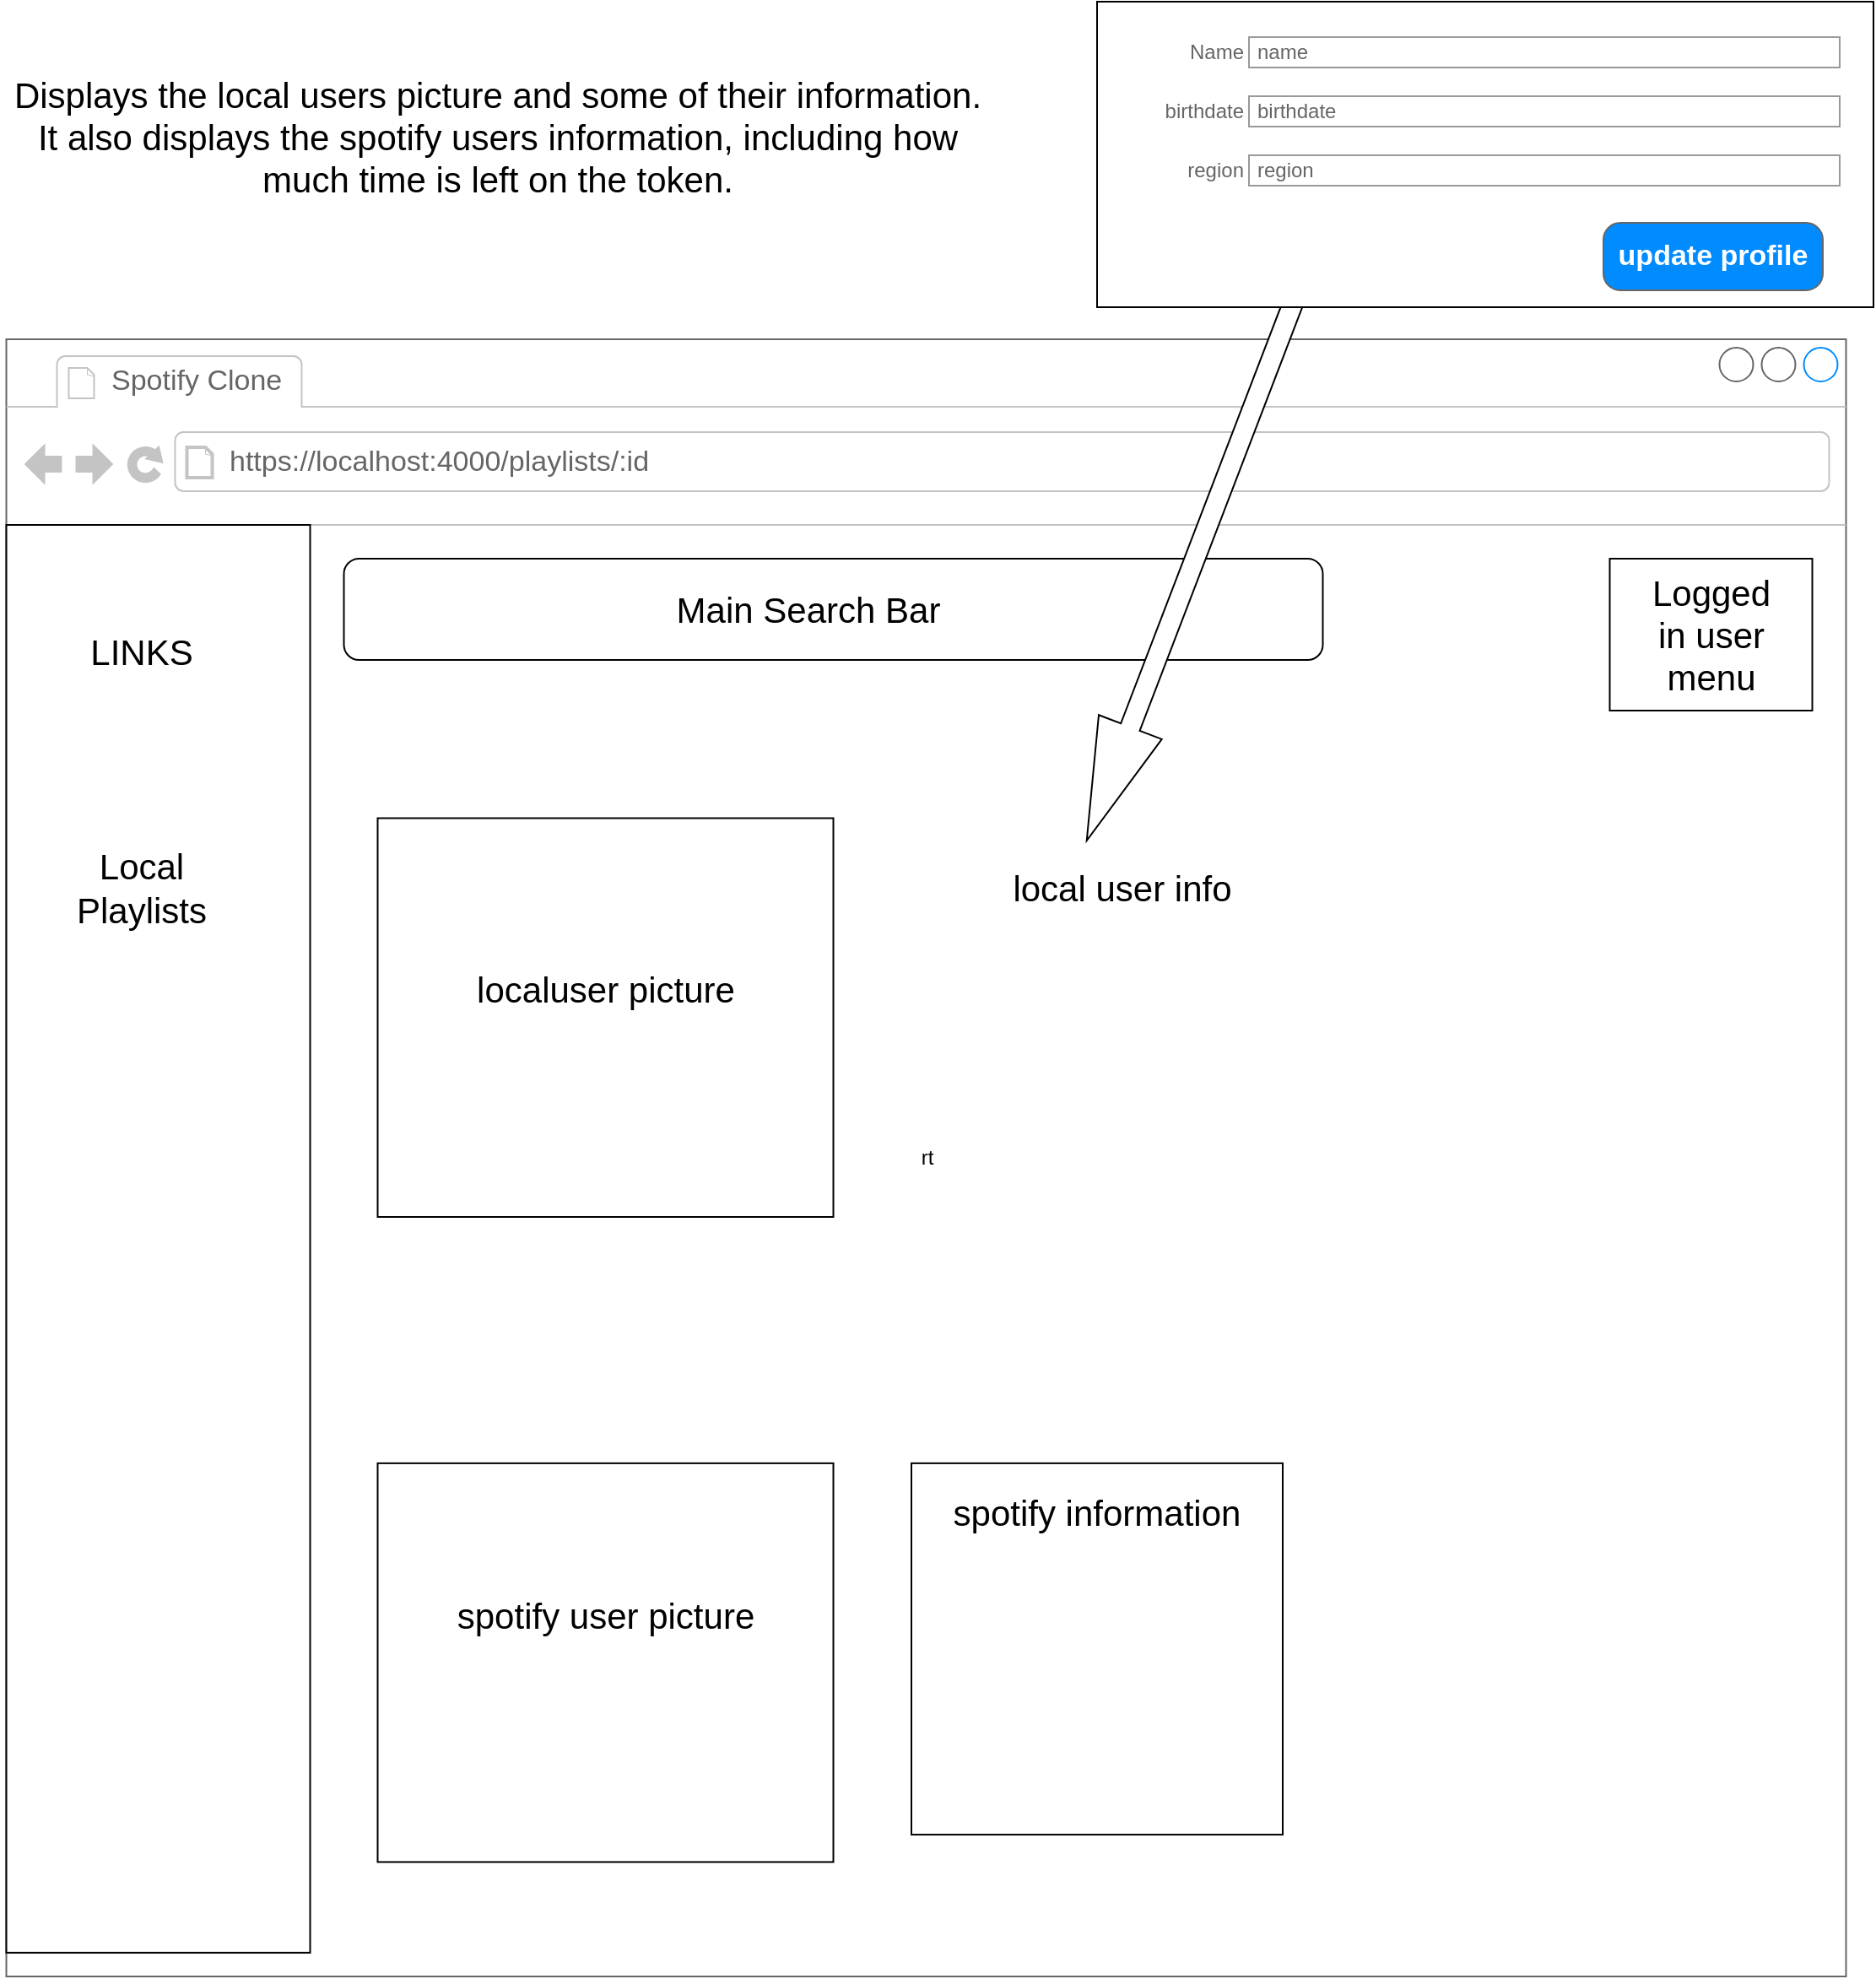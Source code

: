 <mxfile version="20.8.13" type="github">
  <diagram name="Page-1" id="XdEbV97L5HPVBMOykjif">
    <mxGraphModel dx="2607" dy="1389" grid="1" gridSize="10" guides="1" tooltips="1" connect="1" arrows="1" fold="1" page="1" pageScale="1" pageWidth="1200" pageHeight="1300" math="0" shadow="0">
      <root>
        <mxCell id="0" />
        <mxCell id="1" parent="0" />
        <mxCell id="F2VnajpDGh1ApNQfDfL5-1" value="rt" style="strokeWidth=1;shadow=0;dashed=0;align=center;html=1;shape=mxgraph.mockup.containers.browserWindow;rSize=0;strokeColor=#666666;strokeColor2=#008cff;strokeColor3=#c4c4c4;mainText=,;recursiveResize=0;" vertex="1" parent="1">
          <mxGeometry x="53.75" y="240" width="1090" height="970" as="geometry" />
        </mxCell>
        <mxCell id="F2VnajpDGh1ApNQfDfL5-3" value="Spotify Clone" style="strokeWidth=1;shadow=0;dashed=0;align=center;html=1;shape=mxgraph.mockup.containers.anchor;fontSize=17;fontColor=#666666;align=left;" vertex="1" parent="F2VnajpDGh1ApNQfDfL5-1">
          <mxGeometry x="60" y="12" width="110" height="26" as="geometry" />
        </mxCell>
        <mxCell id="F2VnajpDGh1ApNQfDfL5-4" value="https://localhost:4000/playlists/:id" style="strokeWidth=1;shadow=0;dashed=0;align=center;html=1;shape=mxgraph.mockup.containers.anchor;rSize=0;fontSize=17;fontColor=#666666;align=left;" vertex="1" parent="F2VnajpDGh1ApNQfDfL5-1">
          <mxGeometry x="130" y="60" width="250" height="26" as="geometry" />
        </mxCell>
        <mxCell id="F2VnajpDGh1ApNQfDfL5-5" value="" style="rounded=0;whiteSpace=wrap;html=1;rotation=90;" vertex="1" parent="F2VnajpDGh1ApNQfDfL5-1">
          <mxGeometry x="-332.96" y="442.97" width="845.93" height="180" as="geometry" />
        </mxCell>
        <mxCell id="F2VnajpDGh1ApNQfDfL5-6" value="&lt;font style=&quot;font-size: 21px;&quot;&gt;LINKS&lt;/font&gt;" style="text;html=1;strokeColor=none;fillColor=none;align=center;verticalAlign=middle;whiteSpace=wrap;rounded=0;" vertex="1" parent="F2VnajpDGh1ApNQfDfL5-1">
          <mxGeometry x="20" y="130" width="120" height="110" as="geometry" />
        </mxCell>
        <mxCell id="F2VnajpDGh1ApNQfDfL5-7" value="&lt;font style=&quot;font-size: 21px;&quot;&gt;Local&lt;br&gt;Playlists&lt;br&gt;&lt;/font&gt;" style="text;html=1;strokeColor=none;fillColor=none;align=center;verticalAlign=middle;whiteSpace=wrap;rounded=0;" vertex="1" parent="F2VnajpDGh1ApNQfDfL5-1">
          <mxGeometry x="20" y="270" width="120" height="110" as="geometry" />
        </mxCell>
        <mxCell id="F2VnajpDGh1ApNQfDfL5-8" value="" style="rounded=1;whiteSpace=wrap;html=1;fontSize=21;" vertex="1" parent="F2VnajpDGh1ApNQfDfL5-1">
          <mxGeometry x="200" y="130" width="580" height="60" as="geometry" />
        </mxCell>
        <mxCell id="F2VnajpDGh1ApNQfDfL5-9" value="Main Search Bar" style="text;html=1;strokeColor=none;fillColor=none;align=center;verticalAlign=middle;whiteSpace=wrap;rounded=0;fontSize=21;" vertex="1" parent="F2VnajpDGh1ApNQfDfL5-1">
          <mxGeometry x="210" y="145" width="530" height="30" as="geometry" />
        </mxCell>
        <mxCell id="F2VnajpDGh1ApNQfDfL5-10" value="" style="rounded=0;whiteSpace=wrap;html=1;fontSize=21;" vertex="1" parent="F2VnajpDGh1ApNQfDfL5-1">
          <mxGeometry x="950" y="130" width="120" height="90" as="geometry" />
        </mxCell>
        <mxCell id="F2VnajpDGh1ApNQfDfL5-11" value="Logged in user menu" style="text;html=1;strokeColor=none;fillColor=none;align=center;verticalAlign=middle;whiteSpace=wrap;rounded=0;fontSize=21;" vertex="1" parent="F2VnajpDGh1ApNQfDfL5-1">
          <mxGeometry x="980" y="160" width="60" height="30" as="geometry" />
        </mxCell>
        <mxCell id="F2VnajpDGh1ApNQfDfL5-12" value="" style="rounded=0;whiteSpace=wrap;html=1;" vertex="1" parent="F2VnajpDGh1ApNQfDfL5-1">
          <mxGeometry x="220" y="283.75" width="270" height="236.25" as="geometry" />
        </mxCell>
        <mxCell id="F2VnajpDGh1ApNQfDfL5-13" value="localuser picture" style="text;html=1;strokeColor=none;fillColor=none;align=center;verticalAlign=middle;whiteSpace=wrap;rounded=0;fontSize=21;" vertex="1" parent="F2VnajpDGh1ApNQfDfL5-1">
          <mxGeometry x="90" y="370" width="530" height="30" as="geometry" />
        </mxCell>
        <mxCell id="F2VnajpDGh1ApNQfDfL5-14" value="local user info" style="text;html=1;strokeColor=none;fillColor=none;align=center;verticalAlign=middle;whiteSpace=wrap;rounded=0;fontSize=21;" vertex="1" parent="F2VnajpDGh1ApNQfDfL5-1">
          <mxGeometry x="396.25" y="310" width="530" height="30" as="geometry" />
        </mxCell>
        <mxCell id="F2VnajpDGh1ApNQfDfL5-31" value="" style="shape=singleArrow;direction=south;whiteSpace=wrap;html=1;rotation=21;" vertex="1" parent="F2VnajpDGh1ApNQfDfL5-1">
          <mxGeometry x="684.63" y="-51.03" width="40" height="360" as="geometry" />
        </mxCell>
        <mxCell id="F2VnajpDGh1ApNQfDfL5-42" value="" style="rounded=0;whiteSpace=wrap;html=1;" vertex="1" parent="F2VnajpDGh1ApNQfDfL5-1">
          <mxGeometry x="220" y="665.94" width="270" height="236.25" as="geometry" />
        </mxCell>
        <mxCell id="F2VnajpDGh1ApNQfDfL5-43" value="spotify user picture" style="text;html=1;strokeColor=none;fillColor=none;align=center;verticalAlign=middle;whiteSpace=wrap;rounded=0;fontSize=21;" vertex="1" parent="F2VnajpDGh1ApNQfDfL5-1">
          <mxGeometry x="245" y="740.94" width="220" height="30" as="geometry" />
        </mxCell>
        <mxCell id="F2VnajpDGh1ApNQfDfL5-44" value="" style="whiteSpace=wrap;html=1;aspect=fixed;" vertex="1" parent="F2VnajpDGh1ApNQfDfL5-1">
          <mxGeometry x="536.25" y="665.94" width="220" height="220" as="geometry" />
        </mxCell>
        <mxCell id="F2VnajpDGh1ApNQfDfL5-45" value="spotify information" style="text;html=1;strokeColor=none;fillColor=none;align=center;verticalAlign=middle;whiteSpace=wrap;rounded=0;fontSize=21;" vertex="1" parent="F2VnajpDGh1ApNQfDfL5-1">
          <mxGeometry x="536.25" y="680" width="220" height="30" as="geometry" />
        </mxCell>
        <mxCell id="F2VnajpDGh1ApNQfDfL5-32" value="&lt;font style=&quot;font-size: 21px;&quot;&gt;Displays the local users picture and some of their information. It also displays the spotify users information, including how much time is left on the token.&lt;/font&gt;" style="text;html=1;strokeColor=none;fillColor=none;align=center;verticalAlign=middle;whiteSpace=wrap;rounded=0;" vertex="1" parent="1">
          <mxGeometry x="50" y="70" width="590" height="100" as="geometry" />
        </mxCell>
        <mxCell id="F2VnajpDGh1ApNQfDfL5-33" value="" style="group" vertex="1" connectable="0" parent="1">
          <mxGeometry x="700" y="40" width="460" height="181" as="geometry" />
        </mxCell>
        <mxCell id="F2VnajpDGh1ApNQfDfL5-34" value="" style="rounded=0;whiteSpace=wrap;html=1;" vertex="1" parent="F2VnajpDGh1ApNQfDfL5-33">
          <mxGeometry width="460" height="181" as="geometry" />
        </mxCell>
        <mxCell id="F2VnajpDGh1ApNQfDfL5-35" value="Name" style="strokeWidth=1;shadow=0;dashed=0;align=center;html=1;shape=mxgraph.mockup.forms.anchor;align=right;spacingRight=2;fontColor=#666666;" vertex="1" parent="F2VnajpDGh1ApNQfDfL5-33">
          <mxGeometry x="40" y="21" width="50" height="18" as="geometry" />
        </mxCell>
        <mxCell id="F2VnajpDGh1ApNQfDfL5-36" value="name" style="strokeWidth=1;shadow=0;dashed=0;align=center;html=1;shape=mxgraph.mockup.forms.rrect;fillColor=#ffffff;rSize=0;fontColor=#666666;align=left;spacingLeft=3;strokeColor=#999999;" vertex="1" parent="F2VnajpDGh1ApNQfDfL5-33">
          <mxGeometry x="90" y="21" width="350" height="18" as="geometry" />
        </mxCell>
        <mxCell id="F2VnajpDGh1ApNQfDfL5-37" value="birthdate" style="strokeWidth=1;shadow=0;dashed=0;align=center;html=1;shape=mxgraph.mockup.forms.anchor;align=right;spacingRight=2;fontColor=#666666;" vertex="1" parent="F2VnajpDGh1ApNQfDfL5-33">
          <mxGeometry x="40" y="56" width="50" height="18" as="geometry" />
        </mxCell>
        <mxCell id="F2VnajpDGh1ApNQfDfL5-38" value="birthdate" style="strokeWidth=1;shadow=0;dashed=0;align=center;html=1;shape=mxgraph.mockup.forms.rrect;fillColor=#ffffff;rSize=0;fontColor=#666666;align=left;spacingLeft=3;strokeColor=#999999;" vertex="1" parent="F2VnajpDGh1ApNQfDfL5-33">
          <mxGeometry x="90" y="56" width="350" height="18" as="geometry" />
        </mxCell>
        <mxCell id="F2VnajpDGh1ApNQfDfL5-39" value="region" style="strokeWidth=1;shadow=0;dashed=0;align=center;html=1;shape=mxgraph.mockup.forms.anchor;align=right;spacingRight=2;fontColor=#666666;" vertex="1" parent="F2VnajpDGh1ApNQfDfL5-33">
          <mxGeometry x="40" y="91" width="50" height="18" as="geometry" />
        </mxCell>
        <mxCell id="F2VnajpDGh1ApNQfDfL5-40" value="region" style="strokeWidth=1;shadow=0;dashed=0;align=center;html=1;shape=mxgraph.mockup.forms.rrect;fillColor=#ffffff;rSize=0;fontColor=#666666;align=left;spacingLeft=3;strokeColor=#999999;" vertex="1" parent="F2VnajpDGh1ApNQfDfL5-33">
          <mxGeometry x="90" y="91" width="350" height="18" as="geometry" />
        </mxCell>
        <mxCell id="F2VnajpDGh1ApNQfDfL5-41" value="update profile" style="strokeWidth=1;shadow=0;dashed=0;align=center;html=1;shape=mxgraph.mockup.buttons.button;strokeColor=#666666;fontColor=#ffffff;mainText=;buttonStyle=round;fontSize=17;fontStyle=1;fillColor=#008cff;whiteSpace=wrap;" vertex="1" parent="F2VnajpDGh1ApNQfDfL5-33">
          <mxGeometry x="300" y="131" width="130" height="40" as="geometry" />
        </mxCell>
      </root>
    </mxGraphModel>
  </diagram>
</mxfile>
